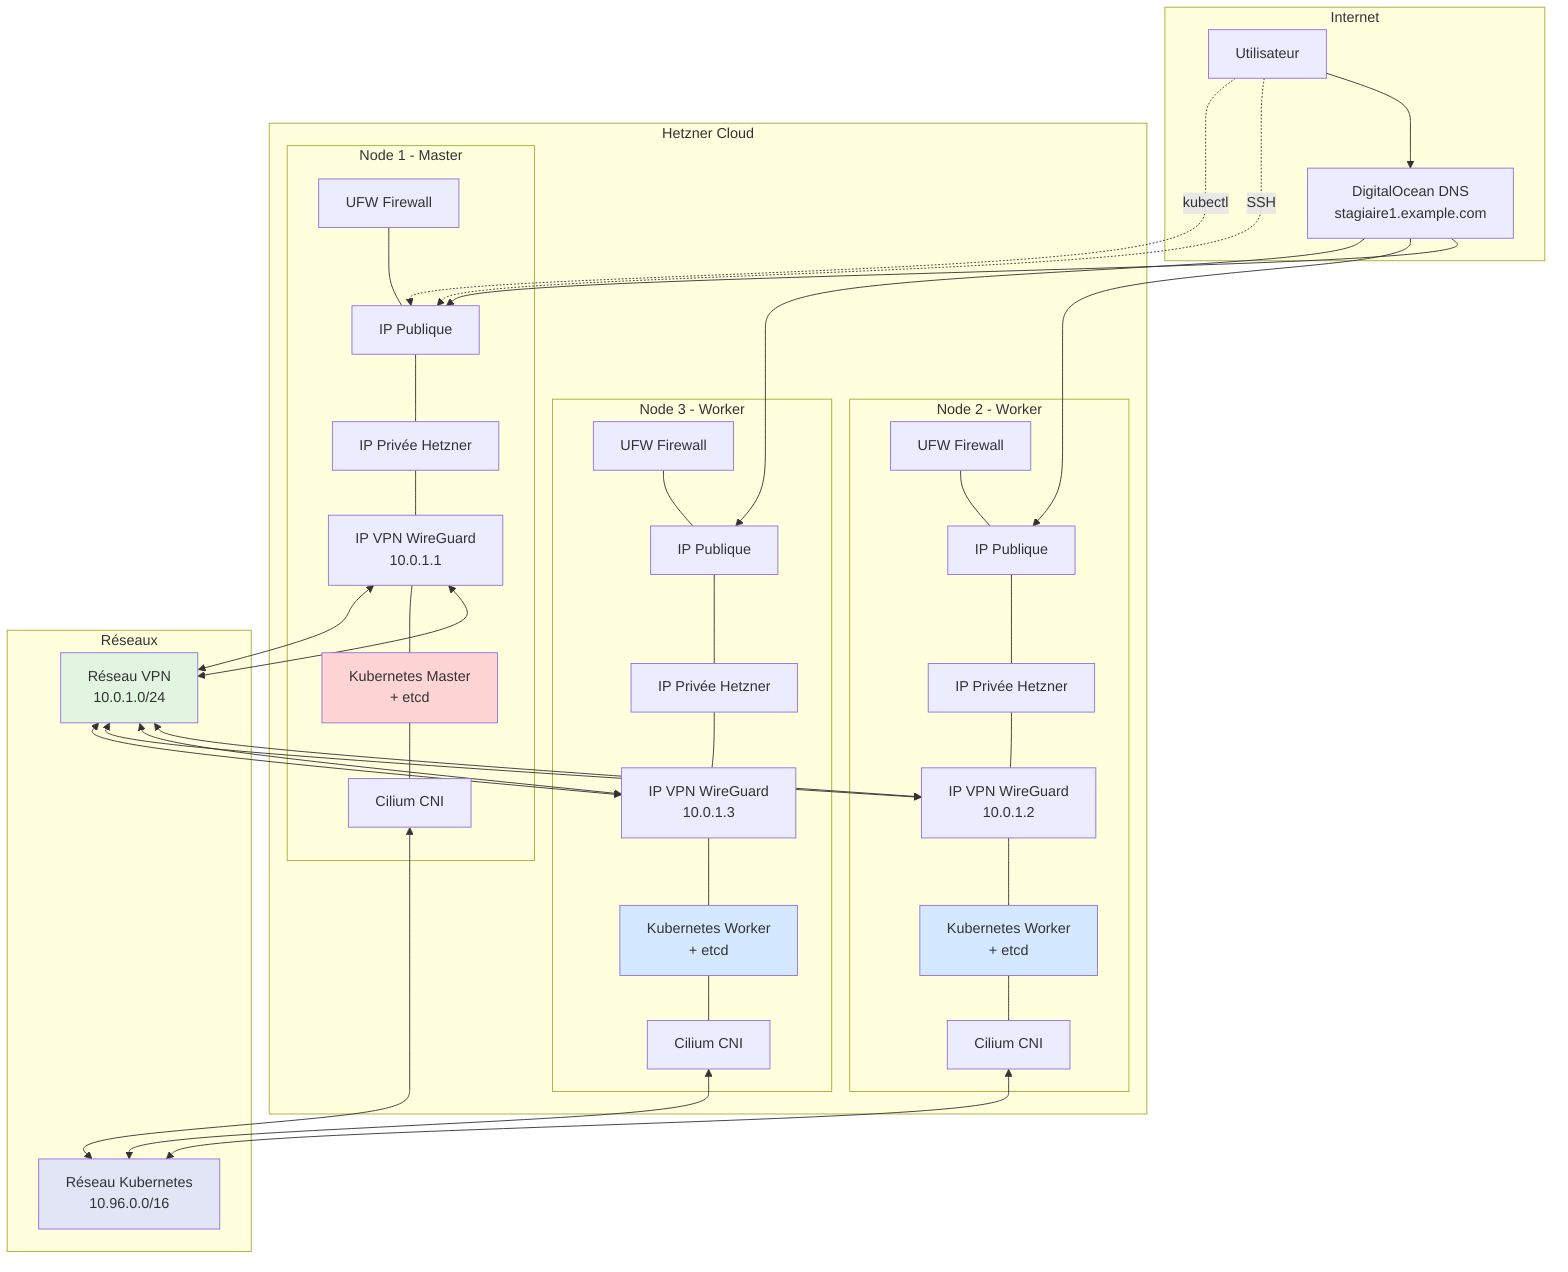 graph TB
    subgraph "Internet"
        DNS[DigitalOcean DNS<br/>stagiaire1.example.com]
        User[Utilisateur]
    end
    
    subgraph "Hetzner Cloud"
        subgraph "Node 1 - Master"
            N1_PUB[IP Publique]
            N1_PRIV[IP Privée Hetzner]
            N1_VPN[IP VPN WireGuard<br/>10.0.1.1]
            N1_K8S[Kubernetes Master<br/>+ etcd]
            N1_UFW[UFW Firewall]
            N1_CILIUM[Cilium CNI]
        end
        
        subgraph "Node 2 - Worker"
            N2_PUB[IP Publique]
            N2_PRIV[IP Privée Hetzner]
            N2_VPN[IP VPN WireGuard<br/>10.0.1.2]
            N2_K8S[Kubernetes Worker<br/>+ etcd]
            N2_UFW[UFW Firewall]
            N2_CILIUM[Cilium CNI]
        end
        
        subgraph "Node 3 - Worker"
            N3_PUB[IP Publique]
            N3_PRIV[IP Privée Hetzner]
            N3_VPN[IP VPN WireGuard<br/>10.0.1.3]
            N3_K8S[Kubernetes Worker<br/>+ etcd]
            N3_UFW[UFW Firewall]
            N3_CILIUM[Cilium CNI]
        end
    end
    
    subgraph "Réseaux"
        VPN_NET[Réseau VPN<br/>10.0.1.0/24]
        K8S_NET[Réseau Kubernetes<br/>10.96.0.0/16]
    end
    
    %% Connexions DNS
    DNS --> N1_PUB
    DNS --> N2_PUB
    DNS --> N3_PUB
    
    %% Connexions utilisateur
    User --> DNS
    User -.->|SSH| N1_PUB
    User -.->|kubectl| N1_PUB
    
    %% Connexions VPN
    N1_VPN <--> VPN_NET
    N2_VPN <--> VPN_NET
    N3_VPN <--> VPN_NET
    VPN_NET <--> N1_VPN
    VPN_NET <--> N2_VPN
    VPN_NET <--> N3_VPN
    
    %% Connexions Kubernetes
    N1_CILIUM <--> K8S_NET
    N2_CILIUM <--> K8S_NET
    N3_CILIUM <--> K8S_NET
    
    %% Relations internes
    N1_PUB --- N1_PRIV
    N1_PRIV --- N1_VPN
    N1_VPN --- N1_K8S
    N1_K8S --- N1_CILIUM
    N1_UFW --- N1_PUB
    
    N2_PUB --- N2_PRIV
    N2_PRIV --- N2_VPN
    N2_VPN --- N2_K8S
    N2_K8S --- N2_CILIUM
    N2_UFW --- N2_PUB
    
    N3_PUB --- N3_PRIV
    N3_PRIV --- N3_VPN
    N3_VPN --- N3_K8S
    N3_K8S --- N3_CILIUM
    N3_UFW --- N3_PUB
    
    style VPN_NET fill:#e1f5e1
    style K8S_NET fill:#e1e5f5
    style N1_K8S fill:#ffd4d4
    style N2_K8S fill:#d4e8ff
    style N3_K8S fill:#d4e8ff